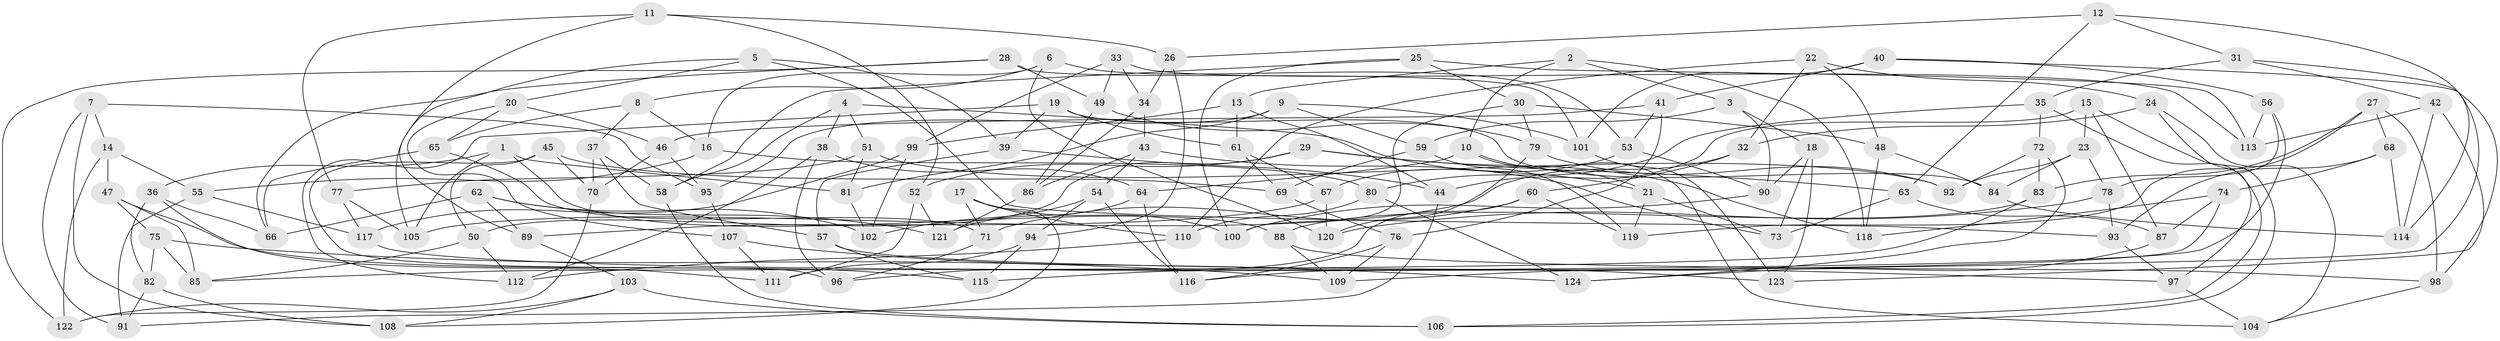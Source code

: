 // coarse degree distribution, {6: 0.43902439024390244, 4: 0.4634146341463415, 5: 0.07317073170731707, 3: 0.024390243902439025}
// Generated by graph-tools (version 1.1) at 2025/52/02/27/25 19:52:28]
// undirected, 124 vertices, 248 edges
graph export_dot {
graph [start="1"]
  node [color=gray90,style=filled];
  1;
  2;
  3;
  4;
  5;
  6;
  7;
  8;
  9;
  10;
  11;
  12;
  13;
  14;
  15;
  16;
  17;
  18;
  19;
  20;
  21;
  22;
  23;
  24;
  25;
  26;
  27;
  28;
  29;
  30;
  31;
  32;
  33;
  34;
  35;
  36;
  37;
  38;
  39;
  40;
  41;
  42;
  43;
  44;
  45;
  46;
  47;
  48;
  49;
  50;
  51;
  52;
  53;
  54;
  55;
  56;
  57;
  58;
  59;
  60;
  61;
  62;
  63;
  64;
  65;
  66;
  67;
  68;
  69;
  70;
  71;
  72;
  73;
  74;
  75;
  76;
  77;
  78;
  79;
  80;
  81;
  82;
  83;
  84;
  85;
  86;
  87;
  88;
  89;
  90;
  91;
  92;
  93;
  94;
  95;
  96;
  97;
  98;
  99;
  100;
  101;
  102;
  103;
  104;
  105;
  106;
  107;
  108;
  109;
  110;
  111;
  112;
  113;
  114;
  115;
  116;
  117;
  118;
  119;
  120;
  121;
  122;
  123;
  124;
  1 -- 81;
  1 -- 36;
  1 -- 88;
  1 -- 105;
  2 -- 10;
  2 -- 3;
  2 -- 118;
  2 -- 13;
  3 -- 90;
  3 -- 59;
  3 -- 18;
  4 -- 58;
  4 -- 38;
  4 -- 21;
  4 -- 51;
  5 -- 39;
  5 -- 20;
  5 -- 93;
  5 -- 105;
  6 -- 8;
  6 -- 120;
  6 -- 53;
  6 -- 16;
  7 -- 95;
  7 -- 91;
  7 -- 14;
  7 -- 108;
  8 -- 16;
  8 -- 37;
  8 -- 65;
  9 -- 59;
  9 -- 95;
  9 -- 81;
  9 -- 101;
  10 -- 104;
  10 -- 21;
  10 -- 64;
  11 -- 77;
  11 -- 89;
  11 -- 26;
  11 -- 52;
  12 -- 26;
  12 -- 31;
  12 -- 114;
  12 -- 63;
  13 -- 99;
  13 -- 61;
  13 -- 44;
  14 -- 122;
  14 -- 55;
  14 -- 47;
  15 -- 23;
  15 -- 44;
  15 -- 106;
  15 -- 87;
  16 -- 80;
  16 -- 55;
  17 -- 108;
  17 -- 110;
  17 -- 71;
  17 -- 100;
  18 -- 73;
  18 -- 90;
  18 -- 123;
  19 -- 84;
  19 -- 61;
  19 -- 112;
  19 -- 39;
  20 -- 65;
  20 -- 46;
  20 -- 107;
  21 -- 73;
  21 -- 119;
  22 -- 48;
  22 -- 32;
  22 -- 24;
  22 -- 110;
  23 -- 92;
  23 -- 84;
  23 -- 78;
  24 -- 97;
  24 -- 104;
  24 -- 32;
  25 -- 113;
  25 -- 100;
  25 -- 58;
  25 -- 30;
  26 -- 94;
  26 -- 34;
  27 -- 98;
  27 -- 83;
  27 -- 119;
  27 -- 68;
  28 -- 101;
  28 -- 66;
  28 -- 122;
  28 -- 49;
  29 -- 50;
  29 -- 52;
  29 -- 63;
  29 -- 118;
  30 -- 48;
  30 -- 79;
  30 -- 100;
  31 -- 42;
  31 -- 109;
  31 -- 35;
  32 -- 60;
  32 -- 105;
  33 -- 113;
  33 -- 49;
  33 -- 34;
  33 -- 99;
  34 -- 86;
  34 -- 43;
  35 -- 72;
  35 -- 106;
  35 -- 80;
  36 -- 66;
  36 -- 82;
  36 -- 111;
  37 -- 57;
  37 -- 70;
  37 -- 58;
  38 -- 112;
  38 -- 64;
  38 -- 96;
  39 -- 44;
  39 -- 57;
  40 -- 56;
  40 -- 101;
  40 -- 98;
  40 -- 41;
  41 -- 76;
  41 -- 46;
  41 -- 53;
  42 -- 114;
  42 -- 113;
  42 -- 123;
  43 -- 54;
  43 -- 86;
  43 -- 73;
  44 -- 91;
  45 -- 70;
  45 -- 96;
  45 -- 69;
  45 -- 50;
  46 -- 95;
  46 -- 70;
  47 -- 75;
  47 -- 85;
  47 -- 115;
  48 -- 84;
  48 -- 118;
  49 -- 86;
  49 -- 79;
  50 -- 112;
  50 -- 85;
  51 -- 92;
  51 -- 81;
  51 -- 77;
  52 -- 111;
  52 -- 121;
  53 -- 67;
  53 -- 90;
  54 -- 116;
  54 -- 102;
  54 -- 94;
  55 -- 91;
  55 -- 117;
  56 -- 78;
  56 -- 116;
  56 -- 113;
  57 -- 115;
  57 -- 97;
  58 -- 106;
  59 -- 119;
  59 -- 69;
  60 -- 71;
  60 -- 119;
  60 -- 96;
  61 -- 67;
  61 -- 69;
  62 -- 121;
  62 -- 102;
  62 -- 66;
  62 -- 89;
  63 -- 87;
  63 -- 73;
  64 -- 116;
  64 -- 121;
  65 -- 71;
  65 -- 66;
  67 -- 120;
  67 -- 89;
  68 -- 93;
  68 -- 74;
  68 -- 114;
  69 -- 76;
  70 -- 122;
  71 -- 96;
  72 -- 83;
  72 -- 124;
  72 -- 92;
  74 -- 87;
  74 -- 115;
  74 -- 118;
  75 -- 82;
  75 -- 109;
  75 -- 85;
  76 -- 116;
  76 -- 109;
  77 -- 105;
  77 -- 117;
  78 -- 120;
  78 -- 93;
  79 -- 120;
  79 -- 92;
  80 -- 110;
  80 -- 124;
  81 -- 102;
  82 -- 91;
  82 -- 108;
  83 -- 88;
  83 -- 85;
  84 -- 114;
  86 -- 121;
  87 -- 124;
  88 -- 109;
  88 -- 98;
  89 -- 103;
  90 -- 100;
  93 -- 97;
  94 -- 111;
  94 -- 115;
  95 -- 107;
  97 -- 104;
  98 -- 104;
  99 -- 102;
  99 -- 117;
  101 -- 123;
  103 -- 106;
  103 -- 108;
  103 -- 122;
  107 -- 124;
  107 -- 111;
  110 -- 112;
  117 -- 123;
}
